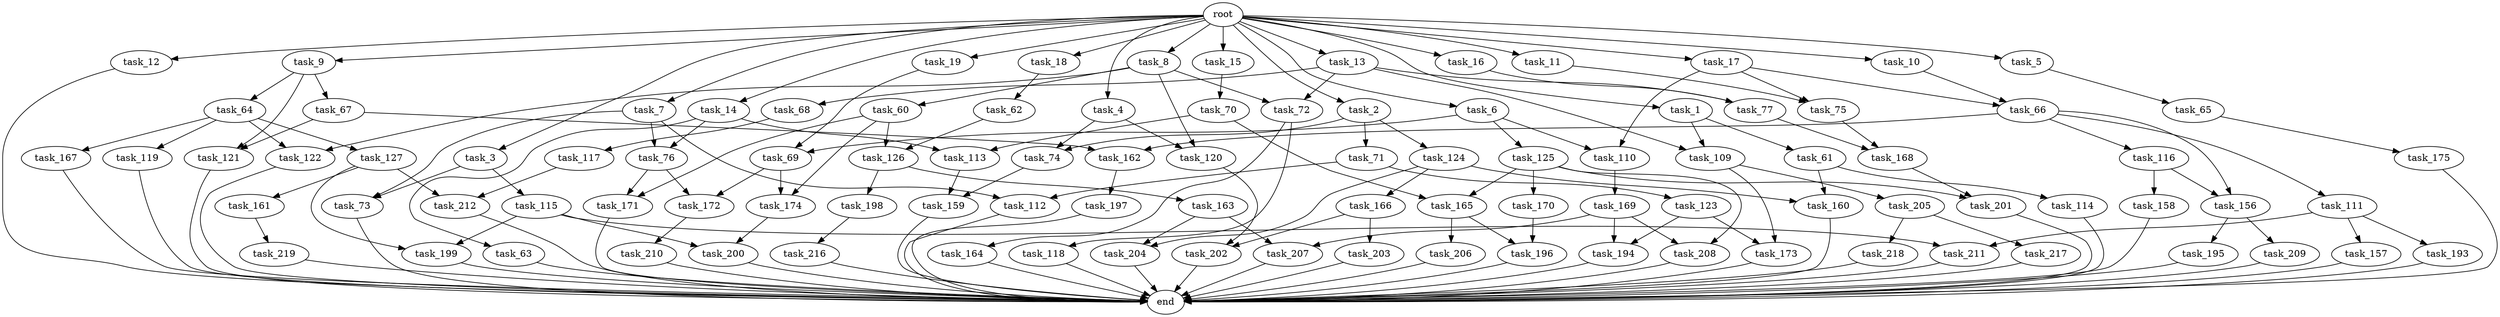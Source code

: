 digraph G {
  root [size="0.000000"];
  task_1 [size="102.400000"];
  task_2 [size="102.400000"];
  task_3 [size="102.400000"];
  task_4 [size="102.400000"];
  task_5 [size="102.400000"];
  task_6 [size="102.400000"];
  task_7 [size="102.400000"];
  task_8 [size="102.400000"];
  task_9 [size="102.400000"];
  task_10 [size="102.400000"];
  task_11 [size="102.400000"];
  task_12 [size="102.400000"];
  task_13 [size="102.400000"];
  task_14 [size="102.400000"];
  task_15 [size="102.400000"];
  task_16 [size="102.400000"];
  task_17 [size="102.400000"];
  task_18 [size="102.400000"];
  task_19 [size="102.400000"];
  task_60 [size="21474836480.000000"];
  task_61 [size="7730941132.800000"];
  task_62 [size="3435973836.800000"];
  task_63 [size="85899345920.000000"];
  task_64 [size="69578470195.199997"];
  task_65 [size="54975581388.800003"];
  task_66 [size="61847529062.400002"];
  task_67 [size="69578470195.199997"];
  task_68 [size="42090679500.800003"];
  task_69 [size="35218731827.200005"];
  task_70 [size="42090679500.800003"];
  task_71 [size="3435973836.800000"];
  task_72 [size="63565515980.800003"];
  task_73 [size="100502234726.400009"];
  task_74 [size="11166914969.600000"];
  task_75 [size="100502234726.400009"];
  task_76 [size="155477816115.200012"];
  task_77 [size="84181359001.600006"];
  task_109 [size="49821620633.600006"];
  task_110 [size="44667659878.400002"];
  task_111 [size="69578470195.199997"];
  task_112 [size="91053306675.200012"];
  task_113 [size="155477816115.200012"];
  task_114 [size="69578470195.199997"];
  task_115 [size="30923764531.200001"];
  task_116 [size="69578470195.199997"];
  task_117 [size="30923764531.200001"];
  task_118 [size="21474836480.000000"];
  task_119 [size="21474836480.000000"];
  task_120 [size="29205777612.800003"];
  task_121 [size="155477816115.200012"];
  task_122 [size="42949672960.000000"];
  task_123 [size="21474836480.000000"];
  task_124 [size="3435973836.800000"];
  task_125 [size="13743895347.200001"];
  task_126 [size="61847529062.400002"];
  task_127 [size="21474836480.000000"];
  task_156 [size="100502234726.400009"];
  task_157 [size="7730941132.800000"];
  task_158 [size="30923764531.200001"];
  task_159 [size="97066260889.600006"];
  task_160 [size="91053306675.200012"];
  task_161 [size="13743895347.200001"];
  task_162 [size="155477816115.200012"];
  task_163 [size="30923764531.200001"];
  task_164 [size="21474836480.000000"];
  task_165 [size="139156940390.399994"];
  task_166 [size="21474836480.000000"];
  task_167 [size="21474836480.000000"];
  task_168 [size="127990025420.800003"];
  task_169 [size="13743895347.200001"];
  task_170 [size="69578470195.199997"];
  task_171 [size="85899345920.000000"];
  task_172 [size="68719476736.000000"];
  task_173 [size="35218731827.200005"];
  task_174 [size="44667659878.400002"];
  task_175 [size="85899345920.000000"];
  task_193 [size="7730941132.800000"];
  task_194 [size="63565515980.800003"];
  task_195 [size="69578470195.199997"];
  task_196 [size="27487790694.400002"];
  task_197 [size="21474836480.000000"];
  task_198 [size="30923764531.200001"];
  task_199 [size="21474836480.000000"];
  task_200 [size="29205777612.800003"];
  task_201 [size="139156940390.399994"];
  task_202 [size="6871947673.600000"];
  task_203 [size="3435973836.800000"];
  task_204 [size="107374182400.000000"];
  task_205 [size="13743895347.200001"];
  task_206 [size="13743895347.200001"];
  task_207 [size="127990025420.800003"];
  task_208 [size="111669149696.000000"];
  task_209 [size="69578470195.199997"];
  task_210 [size="3435973836.800000"];
  task_211 [size="15461882265.600000"];
  task_212 [size="35218731827.200005"];
  task_216 [size="21474836480.000000"];
  task_217 [size="30923764531.200001"];
  task_218 [size="30923764531.200001"];
  task_219 [size="30923764531.200001"];
  end [size="0.000000"];

  root -> task_1 [size="1.000000"];
  root -> task_2 [size="1.000000"];
  root -> task_3 [size="1.000000"];
  root -> task_4 [size="1.000000"];
  root -> task_5 [size="1.000000"];
  root -> task_6 [size="1.000000"];
  root -> task_7 [size="1.000000"];
  root -> task_8 [size="1.000000"];
  root -> task_9 [size="1.000000"];
  root -> task_10 [size="1.000000"];
  root -> task_11 [size="1.000000"];
  root -> task_12 [size="1.000000"];
  root -> task_13 [size="1.000000"];
  root -> task_14 [size="1.000000"];
  root -> task_15 [size="1.000000"];
  root -> task_16 [size="1.000000"];
  root -> task_17 [size="1.000000"];
  root -> task_18 [size="1.000000"];
  root -> task_19 [size="1.000000"];
  task_1 -> task_61 [size="75497472.000000"];
  task_1 -> task_109 [size="75497472.000000"];
  task_2 -> task_71 [size="33554432.000000"];
  task_2 -> task_74 [size="33554432.000000"];
  task_2 -> task_124 [size="33554432.000000"];
  task_3 -> task_73 [size="301989888.000000"];
  task_3 -> task_115 [size="301989888.000000"];
  task_4 -> task_74 [size="75497472.000000"];
  task_4 -> task_120 [size="75497472.000000"];
  task_5 -> task_65 [size="536870912.000000"];
  task_6 -> task_69 [size="134217728.000000"];
  task_6 -> task_110 [size="134217728.000000"];
  task_6 -> task_125 [size="134217728.000000"];
  task_7 -> task_73 [size="679477248.000000"];
  task_7 -> task_76 [size="679477248.000000"];
  task_7 -> task_112 [size="679477248.000000"];
  task_8 -> task_60 [size="209715200.000000"];
  task_8 -> task_72 [size="209715200.000000"];
  task_8 -> task_120 [size="209715200.000000"];
  task_8 -> task_122 [size="209715200.000000"];
  task_9 -> task_64 [size="679477248.000000"];
  task_9 -> task_67 [size="679477248.000000"];
  task_9 -> task_121 [size="679477248.000000"];
  task_10 -> task_66 [size="301989888.000000"];
  task_11 -> task_75 [size="679477248.000000"];
  task_12 -> end [size="1.000000"];
  task_13 -> task_68 [size="411041792.000000"];
  task_13 -> task_72 [size="411041792.000000"];
  task_13 -> task_77 [size="411041792.000000"];
  task_13 -> task_109 [size="411041792.000000"];
  task_14 -> task_63 [size="838860800.000000"];
  task_14 -> task_76 [size="838860800.000000"];
  task_14 -> task_113 [size="838860800.000000"];
  task_15 -> task_70 [size="411041792.000000"];
  task_16 -> task_77 [size="411041792.000000"];
  task_17 -> task_66 [size="301989888.000000"];
  task_17 -> task_75 [size="301989888.000000"];
  task_17 -> task_110 [size="301989888.000000"];
  task_18 -> task_62 [size="33554432.000000"];
  task_19 -> task_69 [size="209715200.000000"];
  task_60 -> task_126 [size="301989888.000000"];
  task_60 -> task_171 [size="301989888.000000"];
  task_60 -> task_174 [size="301989888.000000"];
  task_61 -> task_114 [size="679477248.000000"];
  task_61 -> task_160 [size="679477248.000000"];
  task_62 -> task_126 [size="301989888.000000"];
  task_63 -> end [size="1.000000"];
  task_64 -> task_119 [size="209715200.000000"];
  task_64 -> task_122 [size="209715200.000000"];
  task_64 -> task_127 [size="209715200.000000"];
  task_64 -> task_167 [size="209715200.000000"];
  task_65 -> task_175 [size="838860800.000000"];
  task_66 -> task_111 [size="679477248.000000"];
  task_66 -> task_116 [size="679477248.000000"];
  task_66 -> task_156 [size="679477248.000000"];
  task_66 -> task_162 [size="679477248.000000"];
  task_67 -> task_121 [size="838860800.000000"];
  task_67 -> task_162 [size="838860800.000000"];
  task_68 -> task_117 [size="301989888.000000"];
  task_69 -> task_172 [size="134217728.000000"];
  task_69 -> task_174 [size="134217728.000000"];
  task_70 -> task_113 [size="679477248.000000"];
  task_70 -> task_165 [size="679477248.000000"];
  task_71 -> task_112 [size="209715200.000000"];
  task_71 -> task_123 [size="209715200.000000"];
  task_72 -> task_118 [size="209715200.000000"];
  task_72 -> task_164 [size="209715200.000000"];
  task_73 -> end [size="1.000000"];
  task_74 -> task_159 [size="536870912.000000"];
  task_75 -> task_168 [size="838860800.000000"];
  task_76 -> task_171 [size="536870912.000000"];
  task_76 -> task_172 [size="536870912.000000"];
  task_77 -> task_168 [size="411041792.000000"];
  task_109 -> task_173 [size="134217728.000000"];
  task_109 -> task_205 [size="134217728.000000"];
  task_110 -> task_169 [size="134217728.000000"];
  task_111 -> task_157 [size="75497472.000000"];
  task_111 -> task_193 [size="75497472.000000"];
  task_111 -> task_211 [size="75497472.000000"];
  task_112 -> end [size="1.000000"];
  task_113 -> task_159 [size="411041792.000000"];
  task_114 -> end [size="1.000000"];
  task_115 -> task_199 [size="75497472.000000"];
  task_115 -> task_200 [size="75497472.000000"];
  task_115 -> task_211 [size="75497472.000000"];
  task_116 -> task_156 [size="301989888.000000"];
  task_116 -> task_158 [size="301989888.000000"];
  task_117 -> task_212 [size="209715200.000000"];
  task_118 -> end [size="1.000000"];
  task_119 -> end [size="1.000000"];
  task_120 -> task_202 [size="33554432.000000"];
  task_121 -> end [size="1.000000"];
  task_122 -> end [size="1.000000"];
  task_123 -> task_173 [size="209715200.000000"];
  task_123 -> task_194 [size="209715200.000000"];
  task_124 -> task_160 [size="209715200.000000"];
  task_124 -> task_166 [size="209715200.000000"];
  task_124 -> task_204 [size="209715200.000000"];
  task_125 -> task_165 [size="679477248.000000"];
  task_125 -> task_170 [size="679477248.000000"];
  task_125 -> task_201 [size="679477248.000000"];
  task_125 -> task_208 [size="679477248.000000"];
  task_126 -> task_163 [size="301989888.000000"];
  task_126 -> task_198 [size="301989888.000000"];
  task_127 -> task_161 [size="134217728.000000"];
  task_127 -> task_199 [size="134217728.000000"];
  task_127 -> task_212 [size="134217728.000000"];
  task_156 -> task_195 [size="679477248.000000"];
  task_156 -> task_209 [size="679477248.000000"];
  task_157 -> end [size="1.000000"];
  task_158 -> end [size="1.000000"];
  task_159 -> end [size="1.000000"];
  task_160 -> end [size="1.000000"];
  task_161 -> task_219 [size="301989888.000000"];
  task_162 -> task_197 [size="209715200.000000"];
  task_163 -> task_204 [size="838860800.000000"];
  task_163 -> task_207 [size="838860800.000000"];
  task_164 -> end [size="1.000000"];
  task_165 -> task_196 [size="134217728.000000"];
  task_165 -> task_206 [size="134217728.000000"];
  task_166 -> task_202 [size="33554432.000000"];
  task_166 -> task_203 [size="33554432.000000"];
  task_167 -> end [size="1.000000"];
  task_168 -> task_201 [size="679477248.000000"];
  task_169 -> task_194 [size="411041792.000000"];
  task_169 -> task_207 [size="411041792.000000"];
  task_169 -> task_208 [size="411041792.000000"];
  task_170 -> task_196 [size="134217728.000000"];
  task_171 -> end [size="1.000000"];
  task_172 -> task_210 [size="33554432.000000"];
  task_173 -> end [size="1.000000"];
  task_174 -> task_200 [size="209715200.000000"];
  task_175 -> end [size="1.000000"];
  task_193 -> end [size="1.000000"];
  task_194 -> end [size="1.000000"];
  task_195 -> end [size="1.000000"];
  task_196 -> end [size="1.000000"];
  task_197 -> end [size="1.000000"];
  task_198 -> task_216 [size="209715200.000000"];
  task_199 -> end [size="1.000000"];
  task_200 -> end [size="1.000000"];
  task_201 -> end [size="1.000000"];
  task_202 -> end [size="1.000000"];
  task_203 -> end [size="1.000000"];
  task_204 -> end [size="1.000000"];
  task_205 -> task_217 [size="301989888.000000"];
  task_205 -> task_218 [size="301989888.000000"];
  task_206 -> end [size="1.000000"];
  task_207 -> end [size="1.000000"];
  task_208 -> end [size="1.000000"];
  task_209 -> end [size="1.000000"];
  task_210 -> end [size="1.000000"];
  task_211 -> end [size="1.000000"];
  task_212 -> end [size="1.000000"];
  task_216 -> end [size="1.000000"];
  task_217 -> end [size="1.000000"];
  task_218 -> end [size="1.000000"];
  task_219 -> end [size="1.000000"];
}
